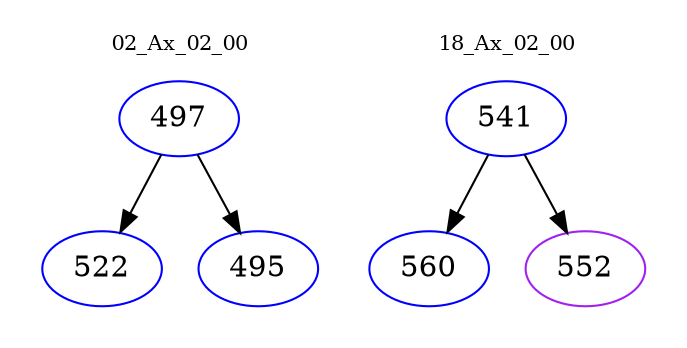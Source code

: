 digraph{
subgraph cluster_0 {
color = white
label = "02_Ax_02_00";
fontsize=10;
T0_497 [label="497", color="blue"]
T0_497 -> T0_522 [color="black"]
T0_522 [label="522", color="blue"]
T0_497 -> T0_495 [color="black"]
T0_495 [label="495", color="blue"]
}
subgraph cluster_1 {
color = white
label = "18_Ax_02_00";
fontsize=10;
T1_541 [label="541", color="blue"]
T1_541 -> T1_560 [color="black"]
T1_560 [label="560", color="blue"]
T1_541 -> T1_552 [color="black"]
T1_552 [label="552", color="purple"]
}
}
